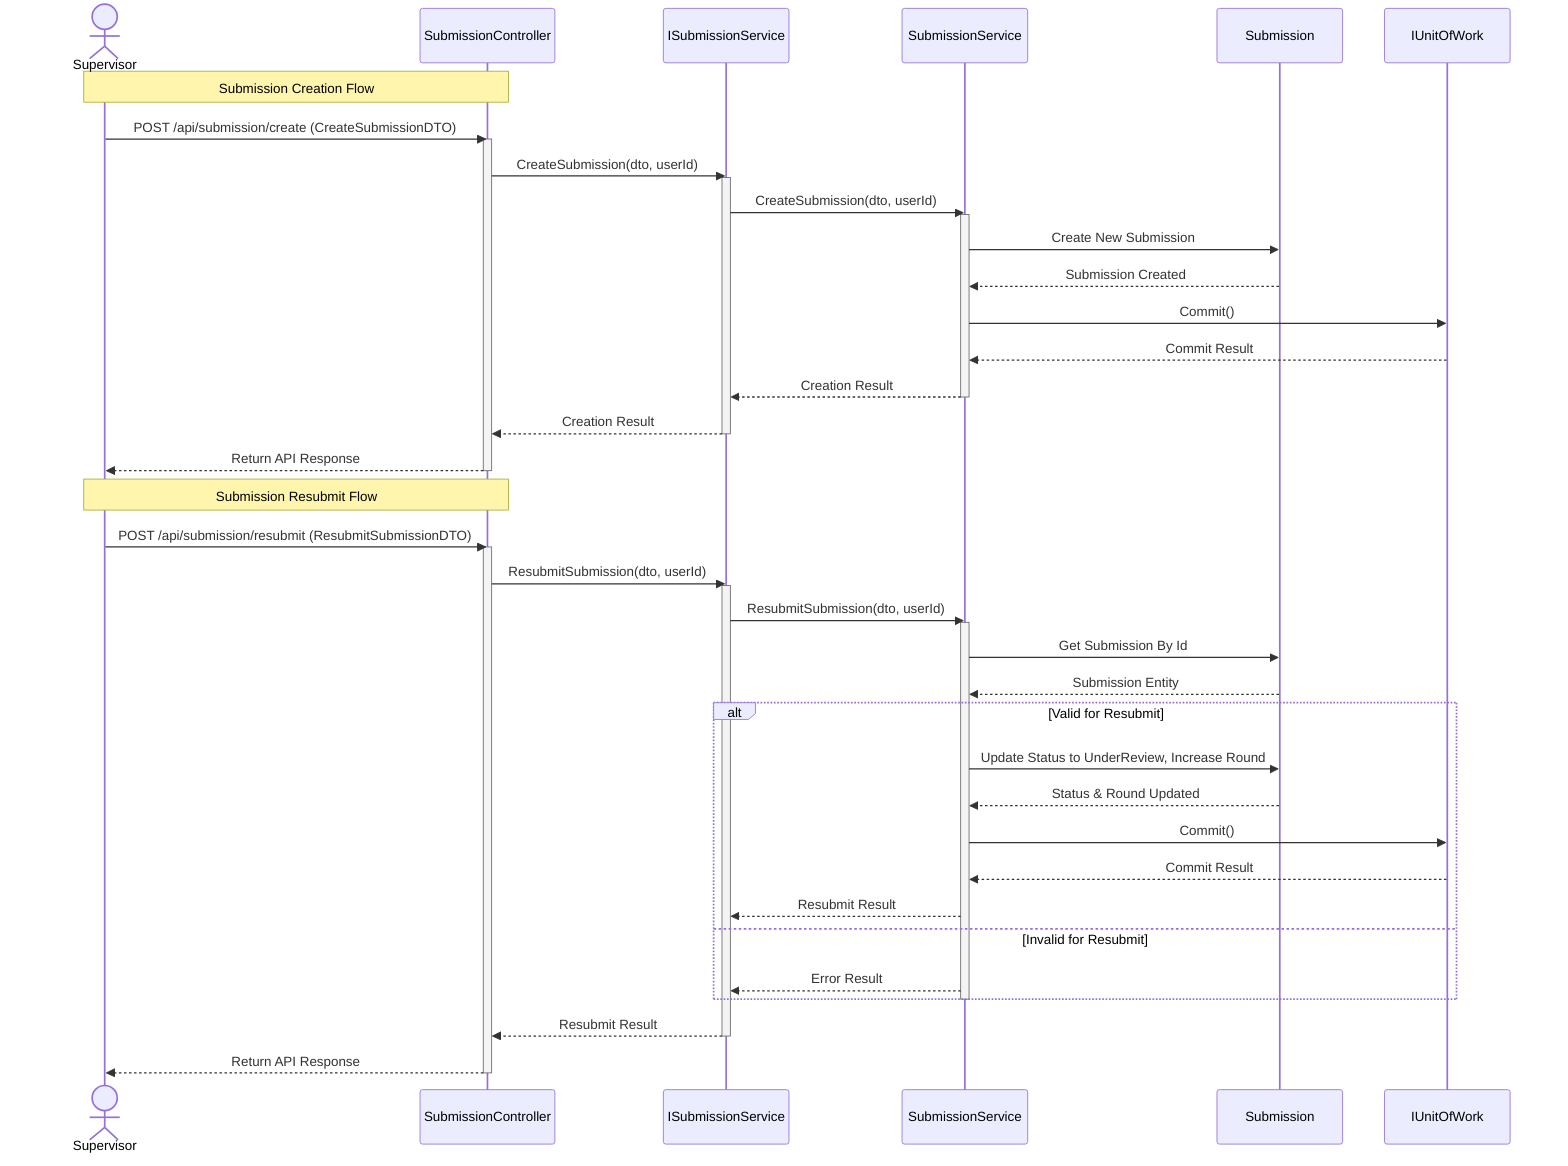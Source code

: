 sequenceDiagram
    actor Supervisor
    participant SubmissionController
    participant ISubmissionService
    participant SubmissionService
    participant Submission
    participant IUnitOfWork

    Note over Supervisor, SubmissionController: Submission Creation Flow
    Supervisor->>SubmissionController: POST /api/submission/create (CreateSubmissionDTO)
    activate SubmissionController
    SubmissionController->>ISubmissionService: CreateSubmission(dto, userId)
    activate ISubmissionService
    ISubmissionService->>SubmissionService: CreateSubmission(dto, userId)
    activate SubmissionService
    SubmissionService->>Submission: Create New Submission
    Submission-->>SubmissionService: Submission Created
    SubmissionService->>IUnitOfWork: Commit()
    IUnitOfWork-->>SubmissionService: Commit Result
    SubmissionService-->>ISubmissionService: Creation Result
    deactivate SubmissionService
    ISubmissionService-->>SubmissionController: Creation Result
    deactivate ISubmissionService
    SubmissionController-->>Supervisor: Return API Response
    deactivate SubmissionController

    Note over Supervisor, SubmissionController: Submission Resubmit Flow
    Supervisor->>SubmissionController: POST /api/submission/resubmit (ResubmitSubmissionDTO)
    activate SubmissionController
    SubmissionController->>ISubmissionService: ResubmitSubmission(dto, userId)
    activate ISubmissionService
    ISubmissionService->>SubmissionService: ResubmitSubmission(dto, userId)
    activate SubmissionService
    SubmissionService->>Submission: Get Submission By Id
    Submission-->>SubmissionService: Submission Entity
    alt Valid for Resubmit
        SubmissionService->>Submission: Update Status to UnderReview, Increase Round
        Submission-->>SubmissionService: Status & Round Updated
        SubmissionService->>IUnitOfWork: Commit()
        IUnitOfWork-->>SubmissionService: Commit Result
        SubmissionService-->>ISubmissionService: Resubmit Result
    else Invalid for Resubmit
        SubmissionService-->>ISubmissionService: Error Result
    end
    deactivate SubmissionService
    ISubmissionService-->>SubmissionController: Resubmit Result
    deactivate ISubmissionService
    SubmissionController-->>Supervisor: Return API Response
    deactivate SubmissionController